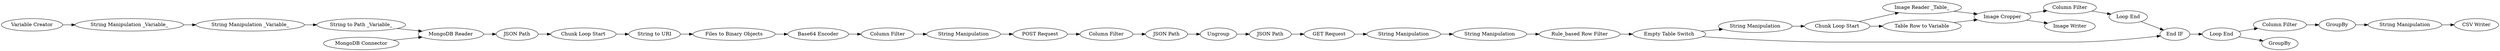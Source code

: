 digraph {
	9 [label="Variable Creator"]
	10 [label="String Manipulation _Variable_"]
	15 [label="String Manipulation _Variable_"]
	48 [label="String Manipulation"]
	17 [label="Base64 Encoder"]
	18 [label="Files to Binary Objects"]
	19 [label="String to URI"]
	21 [label="Column Filter"]
	50 [label="POST Request"]
	52 [label="Loop End"]
	53 [label="Chunk Loop Start"]
	54 [label="Column Filter"]
	55 [label="JSON Path"]
	56 [label="JSON Path"]
	57 [label=Ungroup]
	59 [label="GET Request"]
	60 [label="Image Cropper"]
	65 [label="Image Reader _Table_"]
	184 [label="String Manipulation"]
	185 [label="String Manipulation"]
	186 [label="Table Row to Variable"]
	190 [label="Chunk Loop Start"]
	191 [label="Loop End"]
	196 [label="Column Filter"]
	197 [label="Image Writer"]
	198 [label="Rule_based Row Filter"]
	199 [label="String Manipulation"]
	202 [label="Empty Table Switch"]
	203 [label="End IF"]
	201 [label="Column Filter"]
	210 [label=GroupBy]
	211 [label="CSV Writer"]
	212 [label="String Manipulation"]
	213 [label=GroupBy]
	254 [label="String to Path _Variable_"]
	264 [label="MongoDB Connector"]
	266 [label="MongoDB Reader"]
	267 [label="JSON Path"]
	17 -> 21
	18 -> 17
	19 -> 18
	60 -> 196
	60 -> 197
	65 -> 60
	184 -> 185
	185 -> 198
	186 -> 60
	190 -> 186
	190 -> 65
	191 -> 203
	196 -> 191
	198 -> 202
	199 -> 190
	202 -> 203
	202 -> 199
	9 -> 10
	10 -> 15
	15 -> 254
	48 -> 50
	21 -> 48
	50 -> 54
	52 -> 213
	52 -> 201
	53 -> 19
	54 -> 55
	55 -> 57
	56 -> 59
	57 -> 56
	59 -> 184
	203 -> 52
	201 -> 210
	210 -> 212
	212 -> 211
	254 -> 266
	264 -> 266
	266 -> 267
	267 -> 53
	rankdir=LR
}
